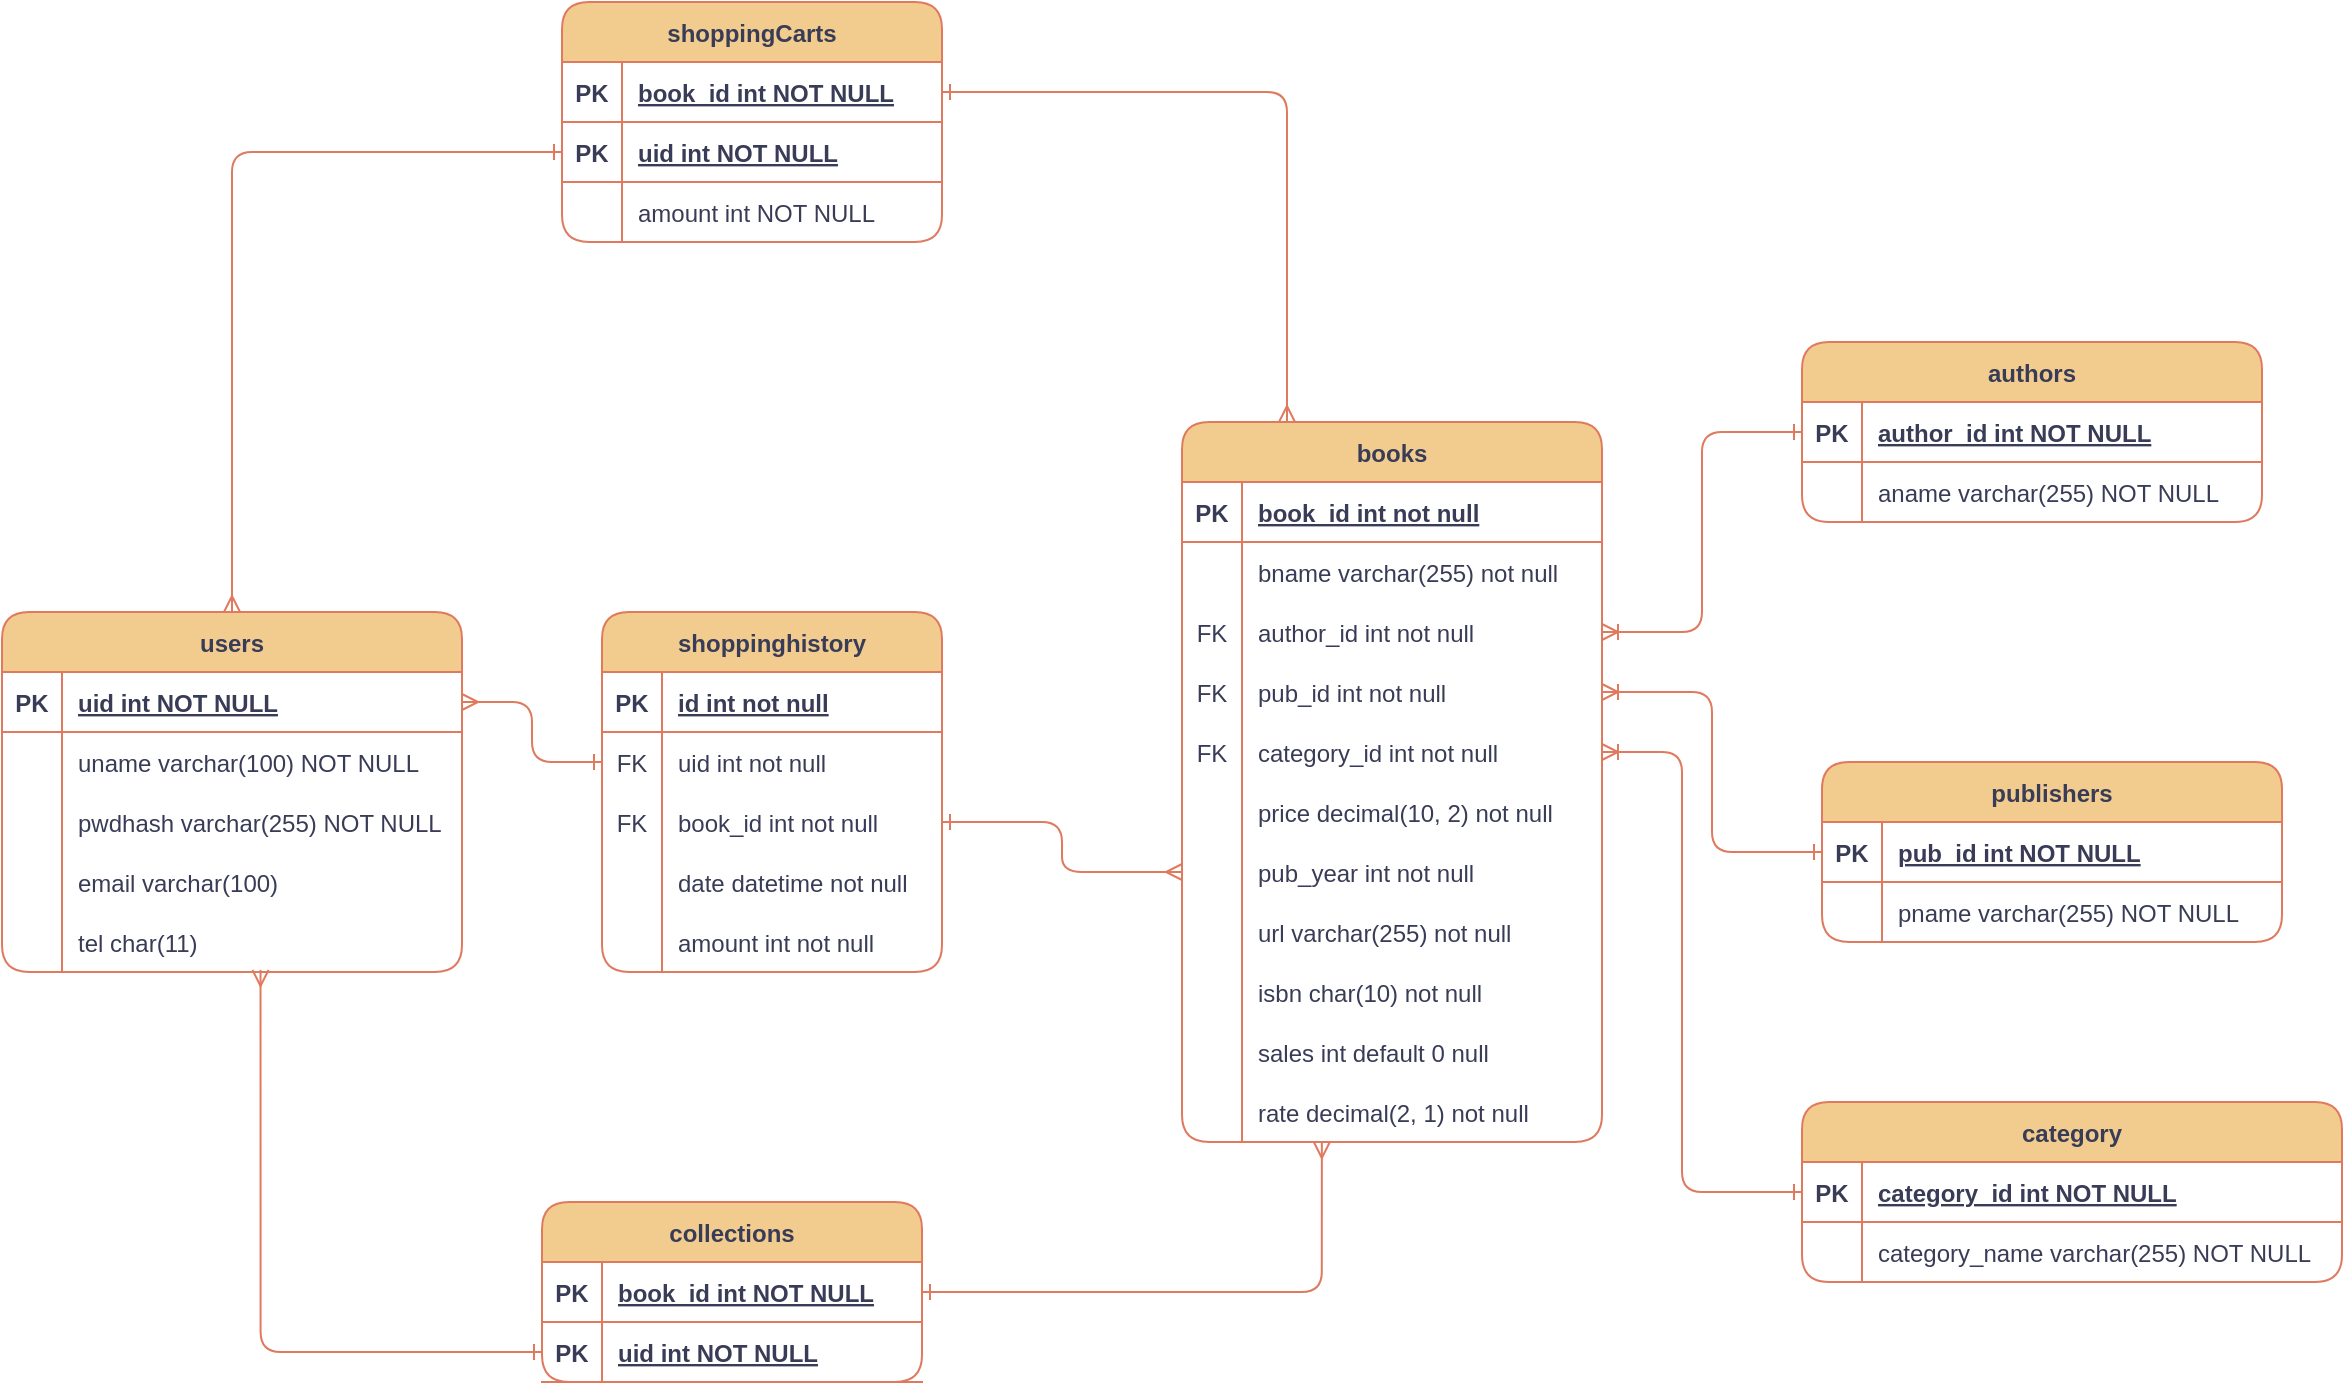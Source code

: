<mxfile version="22.1.2" type="device">
  <diagram id="R2lEEEUBdFMjLlhIrx00" name="Page-1">
    <mxGraphModel dx="2056" dy="809" grid="1" gridSize="10" guides="1" tooltips="1" connect="1" arrows="1" fold="1" page="1" pageScale="1" pageWidth="850" pageHeight="1100" math="0" shadow="0" extFonts="Permanent Marker^https://fonts.googleapis.com/css?family=Permanent+Marker">
      <root>
        <mxCell id="0" />
        <mxCell id="1" parent="0" />
        <mxCell id="GhEM9INlbGcR_kuWZl3L-23" value="users" style="shape=table;startSize=30;container=1;collapsible=1;childLayout=tableLayout;fixedRows=1;rowLines=0;fontStyle=1;align=center;resizeLast=1;labelBackgroundColor=none;fillColor=#F2CC8F;strokeColor=#E07A5F;fontColor=#393C56;rounded=1;" parent="1" vertex="1">
          <mxGeometry x="-840" y="335" width="230" height="180" as="geometry" />
        </mxCell>
        <mxCell id="GhEM9INlbGcR_kuWZl3L-24" value="" style="shape=tableRow;horizontal=0;startSize=0;swimlaneHead=0;swimlaneBody=0;fillColor=none;collapsible=0;dropTarget=0;points=[[0,0.5],[1,0.5]];portConstraint=eastwest;strokeColor=#E07A5F;top=0;left=0;right=0;bottom=1;labelBackgroundColor=none;fontColor=#393C56;rounded=1;" parent="GhEM9INlbGcR_kuWZl3L-23" vertex="1">
          <mxGeometry y="30" width="230" height="30" as="geometry" />
        </mxCell>
        <mxCell id="GhEM9INlbGcR_kuWZl3L-25" value="PK" style="shape=partialRectangle;overflow=hidden;connectable=0;fillColor=none;strokeColor=#E07A5F;top=0;left=0;bottom=0;right=0;fontStyle=1;labelBackgroundColor=none;fontColor=#393C56;rounded=1;" parent="GhEM9INlbGcR_kuWZl3L-24" vertex="1">
          <mxGeometry width="30" height="30" as="geometry">
            <mxRectangle width="30" height="30" as="alternateBounds" />
          </mxGeometry>
        </mxCell>
        <mxCell id="GhEM9INlbGcR_kuWZl3L-26" value="uid    int          NOT NULL " style="shape=partialRectangle;overflow=hidden;connectable=0;fillColor=none;align=left;strokeColor=#E07A5F;top=0;left=0;bottom=0;right=0;spacingLeft=6;fontStyle=5;labelBackgroundColor=none;fontColor=#393C56;rounded=1;" parent="GhEM9INlbGcR_kuWZl3L-24" vertex="1">
          <mxGeometry x="30" width="200" height="30" as="geometry">
            <mxRectangle width="200" height="30" as="alternateBounds" />
          </mxGeometry>
        </mxCell>
        <mxCell id="GhEM9INlbGcR_kuWZl3L-27" value="" style="shape=tableRow;horizontal=0;startSize=0;swimlaneHead=0;swimlaneBody=0;fillColor=none;collapsible=0;dropTarget=0;points=[[0,0.5],[1,0.5]];portConstraint=eastwest;strokeColor=#E07A5F;top=0;left=0;right=0;bottom=0;labelBackgroundColor=none;fontColor=#393C56;rounded=1;" parent="GhEM9INlbGcR_kuWZl3L-23" vertex="1">
          <mxGeometry y="60" width="230" height="30" as="geometry" />
        </mxCell>
        <mxCell id="GhEM9INlbGcR_kuWZl3L-28" value="" style="shape=partialRectangle;overflow=hidden;connectable=0;fillColor=none;strokeColor=#E07A5F;top=0;left=0;bottom=0;right=0;labelBackgroundColor=none;fontColor=#393C56;rounded=1;" parent="GhEM9INlbGcR_kuWZl3L-27" vertex="1">
          <mxGeometry width="30" height="30" as="geometry">
            <mxRectangle width="30" height="30" as="alternateBounds" />
          </mxGeometry>
        </mxCell>
        <mxCell id="GhEM9INlbGcR_kuWZl3L-29" value="uname  varchar(100) NOT NULL" style="shape=partialRectangle;overflow=hidden;connectable=0;fillColor=none;align=left;strokeColor=#E07A5F;top=0;left=0;bottom=0;right=0;spacingLeft=6;labelBackgroundColor=none;fontColor=#393C56;rounded=1;" parent="GhEM9INlbGcR_kuWZl3L-27" vertex="1">
          <mxGeometry x="30" width="200" height="30" as="geometry">
            <mxRectangle width="200" height="30" as="alternateBounds" />
          </mxGeometry>
        </mxCell>
        <mxCell id="GhEM9INlbGcR_kuWZl3L-30" value="" style="shape=tableRow;horizontal=0;startSize=0;swimlaneHead=0;swimlaneBody=0;fillColor=none;collapsible=0;dropTarget=0;points=[[0,0.5],[1,0.5]];portConstraint=eastwest;strokeColor=#E07A5F;top=0;left=0;right=0;bottom=0;labelBackgroundColor=none;fontColor=#393C56;rounded=1;" parent="GhEM9INlbGcR_kuWZl3L-23" vertex="1">
          <mxGeometry y="90" width="230" height="30" as="geometry" />
        </mxCell>
        <mxCell id="GhEM9INlbGcR_kuWZl3L-31" value="" style="shape=partialRectangle;overflow=hidden;connectable=0;fillColor=none;strokeColor=#E07A5F;top=0;left=0;bottom=0;right=0;labelBackgroundColor=none;fontColor=#393C56;rounded=1;" parent="GhEM9INlbGcR_kuWZl3L-30" vertex="1">
          <mxGeometry width="30" height="30" as="geometry">
            <mxRectangle width="30" height="30" as="alternateBounds" />
          </mxGeometry>
        </mxCell>
        <mxCell id="GhEM9INlbGcR_kuWZl3L-32" value="pwdhash varchar(255) NOT NULL" style="shape=partialRectangle;overflow=hidden;connectable=0;fillColor=none;align=left;strokeColor=#E07A5F;top=0;left=0;bottom=0;right=0;spacingLeft=6;labelBackgroundColor=none;fontColor=#393C56;rounded=1;" parent="GhEM9INlbGcR_kuWZl3L-30" vertex="1">
          <mxGeometry x="30" width="200" height="30" as="geometry">
            <mxRectangle width="200" height="30" as="alternateBounds" />
          </mxGeometry>
        </mxCell>
        <mxCell id="GhEM9INlbGcR_kuWZl3L-33" value="" style="shape=tableRow;horizontal=0;startSize=0;swimlaneHead=0;swimlaneBody=0;fillColor=none;collapsible=0;dropTarget=0;points=[[0,0.5],[1,0.5]];portConstraint=eastwest;strokeColor=#E07A5F;top=0;left=0;right=0;bottom=0;labelBackgroundColor=none;fontColor=#393C56;rounded=1;" parent="GhEM9INlbGcR_kuWZl3L-23" vertex="1">
          <mxGeometry y="120" width="230" height="30" as="geometry" />
        </mxCell>
        <mxCell id="GhEM9INlbGcR_kuWZl3L-34" value="" style="shape=partialRectangle;overflow=hidden;connectable=0;fillColor=none;strokeColor=#E07A5F;top=0;left=0;bottom=0;right=0;labelBackgroundColor=none;fontColor=#393C56;rounded=1;" parent="GhEM9INlbGcR_kuWZl3L-33" vertex="1">
          <mxGeometry width="30" height="30" as="geometry">
            <mxRectangle width="30" height="30" as="alternateBounds" />
          </mxGeometry>
        </mxCell>
        <mxCell id="GhEM9INlbGcR_kuWZl3L-35" value="email  varchar(100)" style="shape=partialRectangle;overflow=hidden;connectable=0;fillColor=none;align=left;strokeColor=#E07A5F;top=0;left=0;bottom=0;right=0;spacingLeft=6;labelBackgroundColor=none;fontColor=#393C56;rounded=1;" parent="GhEM9INlbGcR_kuWZl3L-33" vertex="1">
          <mxGeometry x="30" width="200" height="30" as="geometry">
            <mxRectangle width="200" height="30" as="alternateBounds" />
          </mxGeometry>
        </mxCell>
        <mxCell id="GhEM9INlbGcR_kuWZl3L-36" value="" style="shape=tableRow;horizontal=0;startSize=0;swimlaneHead=0;swimlaneBody=0;fillColor=none;collapsible=0;dropTarget=0;points=[[0,0.5],[1,0.5]];portConstraint=eastwest;strokeColor=#E07A5F;top=0;left=0;right=0;bottom=0;labelBackgroundColor=none;fontColor=#393C56;rounded=1;" parent="GhEM9INlbGcR_kuWZl3L-23" vertex="1">
          <mxGeometry y="150" width="230" height="30" as="geometry" />
        </mxCell>
        <mxCell id="GhEM9INlbGcR_kuWZl3L-37" value="" style="shape=partialRectangle;overflow=hidden;connectable=0;fillColor=none;strokeColor=#E07A5F;top=0;left=0;bottom=0;right=0;labelBackgroundColor=none;fontColor=#393C56;rounded=1;" parent="GhEM9INlbGcR_kuWZl3L-36" vertex="1">
          <mxGeometry width="30" height="30" as="geometry">
            <mxRectangle width="30" height="30" as="alternateBounds" />
          </mxGeometry>
        </mxCell>
        <mxCell id="GhEM9INlbGcR_kuWZl3L-38" value="tel    char(11)" style="shape=partialRectangle;overflow=hidden;connectable=0;fillColor=none;align=left;strokeColor=#E07A5F;top=0;left=0;bottom=0;right=0;spacingLeft=6;labelBackgroundColor=none;fontColor=#393C56;rounded=1;" parent="GhEM9INlbGcR_kuWZl3L-36" vertex="1">
          <mxGeometry x="30" width="200" height="30" as="geometry">
            <mxRectangle width="200" height="30" as="alternateBounds" />
          </mxGeometry>
        </mxCell>
        <mxCell id="GhEM9INlbGcR_kuWZl3L-39" value="authors" style="shape=table;startSize=30;container=1;collapsible=1;childLayout=tableLayout;fixedRows=1;rowLines=0;fontStyle=1;align=center;resizeLast=1;labelBackgroundColor=none;fillColor=#F2CC8F;strokeColor=#E07A5F;fontColor=#393C56;rounded=1;" parent="1" vertex="1">
          <mxGeometry x="60" y="200" width="230" height="90" as="geometry" />
        </mxCell>
        <mxCell id="GhEM9INlbGcR_kuWZl3L-40" value="" style="shape=tableRow;horizontal=0;startSize=0;swimlaneHead=0;swimlaneBody=0;fillColor=none;collapsible=0;dropTarget=0;points=[[0,0.5],[1,0.5]];portConstraint=eastwest;strokeColor=#E07A5F;top=0;left=0;right=0;bottom=1;labelBackgroundColor=none;fontColor=#393C56;rounded=1;" parent="GhEM9INlbGcR_kuWZl3L-39" vertex="1">
          <mxGeometry y="30" width="230" height="30" as="geometry" />
        </mxCell>
        <mxCell id="GhEM9INlbGcR_kuWZl3L-41" value="PK" style="shape=partialRectangle;overflow=hidden;connectable=0;fillColor=none;strokeColor=#E07A5F;top=0;left=0;bottom=0;right=0;fontStyle=1;labelBackgroundColor=none;fontColor=#393C56;rounded=1;" parent="GhEM9INlbGcR_kuWZl3L-40" vertex="1">
          <mxGeometry width="30" height="30" as="geometry">
            <mxRectangle width="30" height="30" as="alternateBounds" />
          </mxGeometry>
        </mxCell>
        <mxCell id="GhEM9INlbGcR_kuWZl3L-42" value="author_id int          NOT NULL " style="shape=partialRectangle;overflow=hidden;connectable=0;fillColor=none;align=left;strokeColor=#E07A5F;top=0;left=0;bottom=0;right=0;spacingLeft=6;fontStyle=5;labelBackgroundColor=none;fontColor=#393C56;rounded=1;" parent="GhEM9INlbGcR_kuWZl3L-40" vertex="1">
          <mxGeometry x="30" width="200" height="30" as="geometry">
            <mxRectangle width="200" height="30" as="alternateBounds" />
          </mxGeometry>
        </mxCell>
        <mxCell id="GhEM9INlbGcR_kuWZl3L-43" value="" style="shape=tableRow;horizontal=0;startSize=0;swimlaneHead=0;swimlaneBody=0;fillColor=none;collapsible=0;dropTarget=0;points=[[0,0.5],[1,0.5]];portConstraint=eastwest;strokeColor=#E07A5F;top=0;left=0;right=0;bottom=0;labelBackgroundColor=none;fontColor=#393C56;rounded=1;" parent="GhEM9INlbGcR_kuWZl3L-39" vertex="1">
          <mxGeometry y="60" width="230" height="30" as="geometry" />
        </mxCell>
        <mxCell id="GhEM9INlbGcR_kuWZl3L-44" value="" style="shape=partialRectangle;overflow=hidden;connectable=0;fillColor=none;strokeColor=#E07A5F;top=0;left=0;bottom=0;right=0;labelBackgroundColor=none;fontColor=#393C56;rounded=1;" parent="GhEM9INlbGcR_kuWZl3L-43" vertex="1">
          <mxGeometry width="30" height="30" as="geometry">
            <mxRectangle width="30" height="30" as="alternateBounds" />
          </mxGeometry>
        </mxCell>
        <mxCell id="GhEM9INlbGcR_kuWZl3L-45" value="aname     varchar(255) NOT NULL" style="shape=partialRectangle;overflow=hidden;connectable=0;fillColor=none;align=left;strokeColor=#E07A5F;top=0;left=0;bottom=0;right=0;spacingLeft=6;labelBackgroundColor=none;fontColor=#393C56;rounded=1;" parent="GhEM9INlbGcR_kuWZl3L-43" vertex="1">
          <mxGeometry x="30" width="200" height="30" as="geometry">
            <mxRectangle width="200" height="30" as="alternateBounds" />
          </mxGeometry>
        </mxCell>
        <mxCell id="GhEM9INlbGcR_kuWZl3L-46" value="publishers" style="shape=table;startSize=30;container=1;collapsible=1;childLayout=tableLayout;fixedRows=1;rowLines=0;fontStyle=1;align=center;resizeLast=1;labelBackgroundColor=none;fillColor=#F2CC8F;strokeColor=#E07A5F;fontColor=#393C56;rounded=1;" parent="1" vertex="1">
          <mxGeometry x="70" y="410" width="230" height="90" as="geometry" />
        </mxCell>
        <mxCell id="GhEM9INlbGcR_kuWZl3L-47" value="" style="shape=tableRow;horizontal=0;startSize=0;swimlaneHead=0;swimlaneBody=0;fillColor=none;collapsible=0;dropTarget=0;points=[[0,0.5],[1,0.5]];portConstraint=eastwest;strokeColor=#E07A5F;top=0;left=0;right=0;bottom=1;labelBackgroundColor=none;fontColor=#393C56;rounded=1;" parent="GhEM9INlbGcR_kuWZl3L-46" vertex="1">
          <mxGeometry y="30" width="230" height="30" as="geometry" />
        </mxCell>
        <mxCell id="GhEM9INlbGcR_kuWZl3L-48" value="PK" style="shape=partialRectangle;overflow=hidden;connectable=0;fillColor=none;strokeColor=#E07A5F;top=0;left=0;bottom=0;right=0;fontStyle=1;labelBackgroundColor=none;fontColor=#393C56;rounded=1;" parent="GhEM9INlbGcR_kuWZl3L-47" vertex="1">
          <mxGeometry width="30" height="30" as="geometry">
            <mxRectangle width="30" height="30" as="alternateBounds" />
          </mxGeometry>
        </mxCell>
        <mxCell id="GhEM9INlbGcR_kuWZl3L-49" value="pub_id int          NOT NULL " style="shape=partialRectangle;overflow=hidden;connectable=0;fillColor=none;align=left;strokeColor=#E07A5F;top=0;left=0;bottom=0;right=0;spacingLeft=6;fontStyle=5;labelBackgroundColor=none;fontColor=#393C56;rounded=1;" parent="GhEM9INlbGcR_kuWZl3L-47" vertex="1">
          <mxGeometry x="30" width="200" height="30" as="geometry">
            <mxRectangle width="200" height="30" as="alternateBounds" />
          </mxGeometry>
        </mxCell>
        <mxCell id="GhEM9INlbGcR_kuWZl3L-50" value="" style="shape=tableRow;horizontal=0;startSize=0;swimlaneHead=0;swimlaneBody=0;fillColor=none;collapsible=0;dropTarget=0;points=[[0,0.5],[1,0.5]];portConstraint=eastwest;strokeColor=#E07A5F;top=0;left=0;right=0;bottom=0;labelBackgroundColor=none;fontColor=#393C56;rounded=1;" parent="GhEM9INlbGcR_kuWZl3L-46" vertex="1">
          <mxGeometry y="60" width="230" height="30" as="geometry" />
        </mxCell>
        <mxCell id="GhEM9INlbGcR_kuWZl3L-51" value="" style="shape=partialRectangle;overflow=hidden;connectable=0;fillColor=none;strokeColor=#E07A5F;top=0;left=0;bottom=0;right=0;labelBackgroundColor=none;fontColor=#393C56;rounded=1;" parent="GhEM9INlbGcR_kuWZl3L-50" vertex="1">
          <mxGeometry width="30" height="30" as="geometry">
            <mxRectangle width="30" height="30" as="alternateBounds" />
          </mxGeometry>
        </mxCell>
        <mxCell id="GhEM9INlbGcR_kuWZl3L-52" value="pname  varchar(255) NOT NULL" style="shape=partialRectangle;overflow=hidden;connectable=0;fillColor=none;align=left;strokeColor=#E07A5F;top=0;left=0;bottom=0;right=0;spacingLeft=6;labelBackgroundColor=none;fontColor=#393C56;rounded=1;" parent="GhEM9INlbGcR_kuWZl3L-50" vertex="1">
          <mxGeometry x="30" width="200" height="30" as="geometry">
            <mxRectangle width="200" height="30" as="alternateBounds" />
          </mxGeometry>
        </mxCell>
        <mxCell id="GhEM9INlbGcR_kuWZl3L-53" value="category" style="shape=table;startSize=30;container=1;collapsible=1;childLayout=tableLayout;fixedRows=1;rowLines=0;fontStyle=1;align=center;resizeLast=1;labelBackgroundColor=none;fillColor=#F2CC8F;strokeColor=#E07A5F;fontColor=#393C56;rounded=1;" parent="1" vertex="1">
          <mxGeometry x="60" y="580" width="270" height="90" as="geometry" />
        </mxCell>
        <mxCell id="GhEM9INlbGcR_kuWZl3L-54" value="" style="shape=tableRow;horizontal=0;startSize=0;swimlaneHead=0;swimlaneBody=0;fillColor=none;collapsible=0;dropTarget=0;points=[[0,0.5],[1,0.5]];portConstraint=eastwest;strokeColor=#E07A5F;top=0;left=0;right=0;bottom=1;labelBackgroundColor=none;fontColor=#393C56;rounded=1;" parent="GhEM9INlbGcR_kuWZl3L-53" vertex="1">
          <mxGeometry y="30" width="270" height="30" as="geometry" />
        </mxCell>
        <mxCell id="GhEM9INlbGcR_kuWZl3L-55" value="PK" style="shape=partialRectangle;overflow=hidden;connectable=0;fillColor=none;strokeColor=#E07A5F;top=0;left=0;bottom=0;right=0;fontStyle=1;labelBackgroundColor=none;fontColor=#393C56;rounded=1;" parent="GhEM9INlbGcR_kuWZl3L-54" vertex="1">
          <mxGeometry width="30" height="30" as="geometry">
            <mxRectangle width="30" height="30" as="alternateBounds" />
          </mxGeometry>
        </mxCell>
        <mxCell id="GhEM9INlbGcR_kuWZl3L-56" value="category_id   int          NOT NULL " style="shape=partialRectangle;overflow=hidden;connectable=0;fillColor=none;align=left;strokeColor=#E07A5F;top=0;left=0;bottom=0;right=0;spacingLeft=6;fontStyle=5;labelBackgroundColor=none;fontColor=#393C56;rounded=1;" parent="GhEM9INlbGcR_kuWZl3L-54" vertex="1">
          <mxGeometry x="30" width="240" height="30" as="geometry">
            <mxRectangle width="240" height="30" as="alternateBounds" />
          </mxGeometry>
        </mxCell>
        <mxCell id="GhEM9INlbGcR_kuWZl3L-57" value="" style="shape=tableRow;horizontal=0;startSize=0;swimlaneHead=0;swimlaneBody=0;fillColor=none;collapsible=0;dropTarget=0;points=[[0,0.5],[1,0.5]];portConstraint=eastwest;strokeColor=#E07A5F;top=0;left=0;right=0;bottom=0;labelBackgroundColor=none;fontColor=#393C56;rounded=1;" parent="GhEM9INlbGcR_kuWZl3L-53" vertex="1">
          <mxGeometry y="60" width="270" height="30" as="geometry" />
        </mxCell>
        <mxCell id="GhEM9INlbGcR_kuWZl3L-58" value="" style="shape=partialRectangle;overflow=hidden;connectable=0;fillColor=none;strokeColor=#E07A5F;top=0;left=0;bottom=0;right=0;labelBackgroundColor=none;fontColor=#393C56;rounded=1;" parent="GhEM9INlbGcR_kuWZl3L-57" vertex="1">
          <mxGeometry width="30" height="30" as="geometry">
            <mxRectangle width="30" height="30" as="alternateBounds" />
          </mxGeometry>
        </mxCell>
        <mxCell id="GhEM9INlbGcR_kuWZl3L-59" value="category_name varchar(255) NOT NULL" style="shape=partialRectangle;overflow=hidden;connectable=0;fillColor=none;align=left;strokeColor=#E07A5F;top=0;left=0;bottom=0;right=0;spacingLeft=6;labelBackgroundColor=none;fontColor=#393C56;rounded=1;" parent="GhEM9INlbGcR_kuWZl3L-57" vertex="1">
          <mxGeometry x="30" width="240" height="30" as="geometry">
            <mxRectangle width="240" height="30" as="alternateBounds" />
          </mxGeometry>
        </mxCell>
        <mxCell id="GhEM9INlbGcR_kuWZl3L-114" value="shoppingCarts" style="shape=table;startSize=30;container=1;collapsible=1;childLayout=tableLayout;fixedRows=1;rowLines=0;fontStyle=1;align=center;resizeLast=1;labelBackgroundColor=none;fillColor=#F2CC8F;strokeColor=#E07A5F;fontColor=#393C56;rounded=1;" parent="1" vertex="1">
          <mxGeometry x="-560" y="30" width="190" height="120" as="geometry" />
        </mxCell>
        <mxCell id="GhEM9INlbGcR_kuWZl3L-115" value="" style="shape=tableRow;horizontal=0;startSize=0;swimlaneHead=0;swimlaneBody=0;fillColor=none;collapsible=0;dropTarget=0;points=[[0,0.5],[1,0.5]];portConstraint=eastwest;strokeColor=#E07A5F;top=0;left=0;right=0;bottom=1;labelBackgroundColor=none;fontColor=#393C56;rounded=1;" parent="GhEM9INlbGcR_kuWZl3L-114" vertex="1">
          <mxGeometry y="30" width="190" height="30" as="geometry" />
        </mxCell>
        <mxCell id="GhEM9INlbGcR_kuWZl3L-116" value="PK" style="shape=partialRectangle;overflow=hidden;connectable=0;fillColor=none;strokeColor=#E07A5F;top=0;left=0;bottom=0;right=0;fontStyle=1;labelBackgroundColor=none;fontColor=#393C56;rounded=1;" parent="GhEM9INlbGcR_kuWZl3L-115" vertex="1">
          <mxGeometry width="30" height="30" as="geometry">
            <mxRectangle width="30" height="30" as="alternateBounds" />
          </mxGeometry>
        </mxCell>
        <mxCell id="GhEM9INlbGcR_kuWZl3L-117" value="book_id int NOT NULL " style="shape=partialRectangle;overflow=hidden;connectable=0;fillColor=none;align=left;strokeColor=#E07A5F;top=0;left=0;bottom=0;right=0;spacingLeft=6;fontStyle=5;labelBackgroundColor=none;fontColor=#393C56;rounded=1;" parent="GhEM9INlbGcR_kuWZl3L-115" vertex="1">
          <mxGeometry x="30" width="160" height="30" as="geometry">
            <mxRectangle width="160" height="30" as="alternateBounds" />
          </mxGeometry>
        </mxCell>
        <mxCell id="GhEM9INlbGcR_kuWZl3L-118" value="" style="shape=tableRow;horizontal=0;startSize=0;swimlaneHead=0;swimlaneBody=0;fillColor=none;collapsible=0;dropTarget=0;points=[[0,0.5],[1,0.5]];portConstraint=eastwest;strokeColor=#E07A5F;top=0;left=0;right=0;bottom=1;labelBackgroundColor=none;fontColor=#393C56;rounded=1;" parent="GhEM9INlbGcR_kuWZl3L-114" vertex="1">
          <mxGeometry y="60" width="190" height="30" as="geometry" />
        </mxCell>
        <mxCell id="GhEM9INlbGcR_kuWZl3L-119" value="PK" style="shape=partialRectangle;overflow=hidden;connectable=0;fillColor=none;strokeColor=#E07A5F;top=0;left=0;bottom=0;right=0;fontStyle=1;labelBackgroundColor=none;fontColor=#393C56;rounded=1;" parent="GhEM9INlbGcR_kuWZl3L-118" vertex="1">
          <mxGeometry width="30" height="30" as="geometry">
            <mxRectangle width="30" height="30" as="alternateBounds" />
          </mxGeometry>
        </mxCell>
        <mxCell id="GhEM9INlbGcR_kuWZl3L-120" value="uid     int NOT NULL " style="shape=partialRectangle;overflow=hidden;connectable=0;fillColor=none;align=left;strokeColor=#E07A5F;top=0;left=0;bottom=0;right=0;spacingLeft=6;fontStyle=5;labelBackgroundColor=none;fontColor=#393C56;rounded=1;" parent="GhEM9INlbGcR_kuWZl3L-118" vertex="1">
          <mxGeometry x="30" width="160" height="30" as="geometry">
            <mxRectangle width="160" height="30" as="alternateBounds" />
          </mxGeometry>
        </mxCell>
        <mxCell id="GhEM9INlbGcR_kuWZl3L-121" value="" style="shape=tableRow;horizontal=0;startSize=0;swimlaneHead=0;swimlaneBody=0;fillColor=none;collapsible=0;dropTarget=0;points=[[0,0.5],[1,0.5]];portConstraint=eastwest;strokeColor=#E07A5F;top=0;left=0;right=0;bottom=0;labelBackgroundColor=none;fontColor=#393C56;rounded=1;" parent="GhEM9INlbGcR_kuWZl3L-114" vertex="1">
          <mxGeometry y="90" width="190" height="30" as="geometry" />
        </mxCell>
        <mxCell id="GhEM9INlbGcR_kuWZl3L-122" value="" style="shape=partialRectangle;overflow=hidden;connectable=0;fillColor=none;strokeColor=#E07A5F;top=0;left=0;bottom=0;right=0;labelBackgroundColor=none;fontColor=#393C56;rounded=1;" parent="GhEM9INlbGcR_kuWZl3L-121" vertex="1">
          <mxGeometry width="30" height="30" as="geometry">
            <mxRectangle width="30" height="30" as="alternateBounds" />
          </mxGeometry>
        </mxCell>
        <mxCell id="GhEM9INlbGcR_kuWZl3L-123" value="amount  int NOT NULL" style="shape=partialRectangle;overflow=hidden;connectable=0;fillColor=none;align=left;strokeColor=#E07A5F;top=0;left=0;bottom=0;right=0;spacingLeft=6;labelBackgroundColor=none;fontColor=#393C56;rounded=1;" parent="GhEM9INlbGcR_kuWZl3L-121" vertex="1">
          <mxGeometry x="30" width="160" height="30" as="geometry">
            <mxRectangle width="160" height="30" as="alternateBounds" />
          </mxGeometry>
        </mxCell>
        <mxCell id="GhEM9INlbGcR_kuWZl3L-134" value="collections" style="shape=table;startSize=30;container=1;collapsible=1;childLayout=tableLayout;fixedRows=1;rowLines=0;fontStyle=1;align=center;resizeLast=1;labelBackgroundColor=none;fillColor=#F2CC8F;strokeColor=#E07A5F;fontColor=#393C56;rounded=1;" parent="1" vertex="1">
          <mxGeometry x="-570" y="630" width="190" height="90" as="geometry" />
        </mxCell>
        <mxCell id="GhEM9INlbGcR_kuWZl3L-135" value="" style="shape=tableRow;horizontal=0;startSize=0;swimlaneHead=0;swimlaneBody=0;fillColor=none;collapsible=0;dropTarget=0;points=[[0,0.5],[1,0.5]];portConstraint=eastwest;strokeColor=#E07A5F;top=0;left=0;right=0;bottom=1;labelBackgroundColor=none;fontColor=#393C56;rounded=1;" parent="GhEM9INlbGcR_kuWZl3L-134" vertex="1">
          <mxGeometry y="30" width="190" height="30" as="geometry" />
        </mxCell>
        <mxCell id="GhEM9INlbGcR_kuWZl3L-136" value="PK" style="shape=partialRectangle;overflow=hidden;connectable=0;fillColor=none;strokeColor=#E07A5F;top=0;left=0;bottom=0;right=0;fontStyle=1;labelBackgroundColor=none;fontColor=#393C56;rounded=1;" parent="GhEM9INlbGcR_kuWZl3L-135" vertex="1">
          <mxGeometry width="30" height="30" as="geometry">
            <mxRectangle width="30" height="30" as="alternateBounds" />
          </mxGeometry>
        </mxCell>
        <mxCell id="GhEM9INlbGcR_kuWZl3L-137" value="book_id int NOT NULL" style="shape=partialRectangle;overflow=hidden;connectable=0;fillColor=none;align=left;strokeColor=#E07A5F;top=0;left=0;bottom=0;right=0;spacingLeft=6;fontStyle=5;labelBackgroundColor=none;fontColor=#393C56;rounded=1;" parent="GhEM9INlbGcR_kuWZl3L-135" vertex="1">
          <mxGeometry x="30" width="160" height="30" as="geometry">
            <mxRectangle width="160" height="30" as="alternateBounds" />
          </mxGeometry>
        </mxCell>
        <mxCell id="GhEM9INlbGcR_kuWZl3L-138" value="" style="shape=tableRow;horizontal=0;startSize=0;swimlaneHead=0;swimlaneBody=0;fillColor=none;collapsible=0;dropTarget=0;points=[[0,0.5],[1,0.5]];portConstraint=eastwest;strokeColor=#E07A5F;top=0;left=0;right=0;bottom=1;labelBackgroundColor=none;fontColor=#393C56;rounded=1;" parent="GhEM9INlbGcR_kuWZl3L-134" vertex="1">
          <mxGeometry y="60" width="190" height="30" as="geometry" />
        </mxCell>
        <mxCell id="GhEM9INlbGcR_kuWZl3L-139" value="PK" style="shape=partialRectangle;overflow=hidden;connectable=0;fillColor=none;strokeColor=#E07A5F;top=0;left=0;bottom=0;right=0;fontStyle=1;labelBackgroundColor=none;fontColor=#393C56;rounded=1;" parent="GhEM9INlbGcR_kuWZl3L-138" vertex="1">
          <mxGeometry width="30" height="30" as="geometry">
            <mxRectangle width="30" height="30" as="alternateBounds" />
          </mxGeometry>
        </mxCell>
        <mxCell id="GhEM9INlbGcR_kuWZl3L-140" value="uid     int NOT NULL " style="shape=partialRectangle;overflow=hidden;connectable=0;fillColor=none;align=left;strokeColor=#E07A5F;top=0;left=0;bottom=0;right=0;spacingLeft=6;fontStyle=5;labelBackgroundColor=none;fontColor=#393C56;rounded=1;" parent="GhEM9INlbGcR_kuWZl3L-138" vertex="1">
          <mxGeometry x="30" width="160" height="30" as="geometry">
            <mxRectangle width="160" height="30" as="alternateBounds" />
          </mxGeometry>
        </mxCell>
        <mxCell id="GhEM9INlbGcR_kuWZl3L-141" style="edgeStyle=orthogonalEdgeStyle;rounded=1;orthogonalLoop=1;jettySize=auto;html=1;exitX=1;exitY=0.5;exitDx=0;exitDy=0;entryX=0;entryY=0.5;entryDx=0;entryDy=0;strokeColor=#E07A5F;fontColor=default;fillColor=#F2CC8F;startArrow=ERoneToMany;startFill=0;endArrow=ERone;endFill=0;labelBackgroundColor=none;" parent="1" source="JGVnwuOozJKgFwAxAluH-42" target="GhEM9INlbGcR_kuWZl3L-40" edge="1">
          <mxGeometry relative="1" as="geometry">
            <mxPoint x="-60" y="425" as="sourcePoint" />
          </mxGeometry>
        </mxCell>
        <mxCell id="GhEM9INlbGcR_kuWZl3L-142" style="edgeStyle=orthogonalEdgeStyle;rounded=1;orthogonalLoop=1;jettySize=auto;html=1;exitX=1;exitY=0.5;exitDx=0;exitDy=0;entryX=0;entryY=0.5;entryDx=0;entryDy=0;strokeColor=#E07A5F;fontColor=default;fillColor=#F2CC8F;startArrow=ERoneToMany;startFill=0;endArrow=ERone;endFill=0;labelBackgroundColor=none;" parent="1" source="JGVnwuOozJKgFwAxAluH-45" target="GhEM9INlbGcR_kuWZl3L-47" edge="1">
          <mxGeometry relative="1" as="geometry">
            <mxPoint x="-60" y="455" as="sourcePoint" />
          </mxGeometry>
        </mxCell>
        <mxCell id="GhEM9INlbGcR_kuWZl3L-143" style="edgeStyle=orthogonalEdgeStyle;rounded=1;orthogonalLoop=1;jettySize=auto;html=1;entryX=0;entryY=0.5;entryDx=0;entryDy=0;strokeColor=#E07A5F;fontColor=default;fillColor=#F2CC8F;startArrow=ERoneToMany;startFill=0;endArrow=ERone;endFill=0;labelBackgroundColor=none;exitX=1;exitY=0.5;exitDx=0;exitDy=0;" parent="1" source="JGVnwuOozJKgFwAxAluH-48" target="GhEM9INlbGcR_kuWZl3L-54" edge="1">
          <mxGeometry relative="1" as="geometry">
            <mxPoint x="-70" y="690" as="sourcePoint" />
            <Array as="points">
              <mxPoint y="405" />
              <mxPoint y="625" />
            </Array>
          </mxGeometry>
        </mxCell>
        <mxCell id="GhEM9INlbGcR_kuWZl3L-145" style="edgeStyle=orthogonalEdgeStyle;rounded=1;orthogonalLoop=1;jettySize=auto;html=1;exitX=1;exitY=0.5;exitDx=0;exitDy=0;entryX=0;entryY=0.5;entryDx=0;entryDy=0;strokeColor=#E07A5F;fontColor=default;fillColor=#F2CC8F;startArrow=ERone;startFill=0;endArrow=ERmany;endFill=0;labelBackgroundColor=none;" parent="1" source="X7gor57huyREpQHiH5cd-8" target="JGVnwuOozJKgFwAxAluH-54" edge="1">
          <mxGeometry relative="1" as="geometry">
            <mxPoint x="-290" y="365" as="targetPoint" />
            <mxPoint x="-340" y="395" as="sourcePoint" />
          </mxGeometry>
        </mxCell>
        <mxCell id="GhEM9INlbGcR_kuWZl3L-147" style="edgeStyle=orthogonalEdgeStyle;rounded=1;orthogonalLoop=1;jettySize=auto;html=1;exitX=0;exitY=0.5;exitDx=0;exitDy=0;entryX=0.5;entryY=0;entryDx=0;entryDy=0;strokeColor=#E07A5F;fontColor=default;fillColor=#F2CC8F;endArrow=ERmany;endFill=0;startArrow=ERone;startFill=0;labelBackgroundColor=none;" parent="1" source="GhEM9INlbGcR_kuWZl3L-118" target="GhEM9INlbGcR_kuWZl3L-23" edge="1">
          <mxGeometry relative="1" as="geometry" />
        </mxCell>
        <mxCell id="GhEM9INlbGcR_kuWZl3L-148" style="edgeStyle=orthogonalEdgeStyle;rounded=1;orthogonalLoop=1;jettySize=auto;html=1;exitX=0;exitY=0.5;exitDx=0;exitDy=0;entryX=1;entryY=0.5;entryDx=0;entryDy=0;strokeColor=#E07A5F;fontColor=default;fillColor=#F2CC8F;endArrow=ERmany;endFill=0;startArrow=ERone;startFill=0;labelBackgroundColor=none;" parent="1" source="X7gor57huyREpQHiH5cd-5" target="GhEM9INlbGcR_kuWZl3L-24" edge="1">
          <mxGeometry relative="1" as="geometry">
            <mxPoint x="-550" y="425" as="sourcePoint" />
          </mxGeometry>
        </mxCell>
        <mxCell id="GhEM9INlbGcR_kuWZl3L-149" style="edgeStyle=orthogonalEdgeStyle;rounded=1;orthogonalLoop=1;jettySize=auto;html=1;exitX=0;exitY=0.5;exitDx=0;exitDy=0;entryX=0.562;entryY=0.967;entryDx=0;entryDy=0;entryPerimeter=0;strokeColor=#E07A5F;fontColor=default;fillColor=#F2CC8F;endArrow=ERmany;endFill=0;startArrow=ERone;startFill=0;labelBackgroundColor=none;" parent="1" source="GhEM9INlbGcR_kuWZl3L-138" target="GhEM9INlbGcR_kuWZl3L-36" edge="1">
          <mxGeometry relative="1" as="geometry" />
        </mxCell>
        <mxCell id="JGVnwuOozJKgFwAxAluH-35" value="books" style="shape=table;startSize=30;container=1;collapsible=1;childLayout=tableLayout;fixedRows=1;rowLines=0;fontStyle=1;align=center;resizeLast=1;labelBackgroundColor=none;fillColor=#F2CC8F;strokeColor=#E07A5F;fontColor=#393C56;rounded=1;" parent="1" vertex="1">
          <mxGeometry x="-250" y="240" width="210" height="360" as="geometry" />
        </mxCell>
        <mxCell id="JGVnwuOozJKgFwAxAluH-36" value="" style="shape=tableRow;horizontal=0;startSize=0;swimlaneHead=0;swimlaneBody=0;fillColor=none;collapsible=0;dropTarget=0;points=[[0,0.5],[1,0.5]];portConstraint=eastwest;strokeColor=#E07A5F;top=0;left=0;right=0;bottom=1;labelBackgroundColor=none;fontColor=#393C56;rounded=1;" parent="JGVnwuOozJKgFwAxAluH-35" vertex="1">
          <mxGeometry y="30" width="210" height="30" as="geometry" />
        </mxCell>
        <mxCell id="JGVnwuOozJKgFwAxAluH-37" value="PK" style="shape=partialRectangle;overflow=hidden;connectable=0;fillColor=none;strokeColor=#E07A5F;top=0;left=0;bottom=0;right=0;fontStyle=1;labelBackgroundColor=none;fontColor=#393C56;rounded=1;" parent="JGVnwuOozJKgFwAxAluH-36" vertex="1">
          <mxGeometry width="30" height="30" as="geometry">
            <mxRectangle width="30" height="30" as="alternateBounds" />
          </mxGeometry>
        </mxCell>
        <mxCell id="JGVnwuOozJKgFwAxAluH-38" value="book_id     int            not null " style="shape=partialRectangle;overflow=hidden;connectable=0;fillColor=none;align=left;strokeColor=#E07A5F;top=0;left=0;bottom=0;right=0;spacingLeft=6;fontStyle=5;labelBackgroundColor=none;fontColor=#393C56;rounded=1;" parent="JGVnwuOozJKgFwAxAluH-36" vertex="1">
          <mxGeometry x="30" width="180" height="30" as="geometry">
            <mxRectangle width="180" height="30" as="alternateBounds" />
          </mxGeometry>
        </mxCell>
        <mxCell id="JGVnwuOozJKgFwAxAluH-39" value="" style="shape=tableRow;horizontal=0;startSize=0;swimlaneHead=0;swimlaneBody=0;fillColor=none;collapsible=0;dropTarget=0;points=[[0,0.5],[1,0.5]];portConstraint=eastwest;strokeColor=#E07A5F;top=0;left=0;right=0;bottom=0;labelBackgroundColor=none;fontColor=#393C56;rounded=1;" parent="JGVnwuOozJKgFwAxAluH-35" vertex="1">
          <mxGeometry y="60" width="210" height="30" as="geometry" />
        </mxCell>
        <mxCell id="JGVnwuOozJKgFwAxAluH-40" value="" style="shape=partialRectangle;overflow=hidden;connectable=0;fillColor=none;strokeColor=#E07A5F;top=0;left=0;bottom=0;right=0;labelBackgroundColor=none;fontColor=#393C56;rounded=1;" parent="JGVnwuOozJKgFwAxAluH-39" vertex="1">
          <mxGeometry width="30" height="30" as="geometry">
            <mxRectangle width="30" height="30" as="alternateBounds" />
          </mxGeometry>
        </mxCell>
        <mxCell id="JGVnwuOozJKgFwAxAluH-41" value="bname       varchar(255)   not null" style="shape=partialRectangle;overflow=hidden;connectable=0;fillColor=none;align=left;strokeColor=#E07A5F;top=0;left=0;bottom=0;right=0;spacingLeft=6;labelBackgroundColor=none;fontColor=#393C56;rounded=1;" parent="JGVnwuOozJKgFwAxAluH-39" vertex="1">
          <mxGeometry x="30" width="180" height="30" as="geometry">
            <mxRectangle width="180" height="30" as="alternateBounds" />
          </mxGeometry>
        </mxCell>
        <mxCell id="JGVnwuOozJKgFwAxAluH-42" value="" style="shape=tableRow;horizontal=0;startSize=0;swimlaneHead=0;swimlaneBody=0;fillColor=none;collapsible=0;dropTarget=0;points=[[0,0.5],[1,0.5]];portConstraint=eastwest;strokeColor=#E07A5F;top=0;left=0;right=0;bottom=0;labelBackgroundColor=none;fontColor=#393C56;rounded=1;" parent="JGVnwuOozJKgFwAxAluH-35" vertex="1">
          <mxGeometry y="90" width="210" height="30" as="geometry" />
        </mxCell>
        <mxCell id="JGVnwuOozJKgFwAxAluH-43" value="FK" style="shape=partialRectangle;overflow=hidden;connectable=0;fillColor=none;strokeColor=#E07A5F;top=0;left=0;bottom=0;right=0;labelBackgroundColor=none;fontColor=#393C56;rounded=1;" parent="JGVnwuOozJKgFwAxAluH-42" vertex="1">
          <mxGeometry width="30" height="30" as="geometry">
            <mxRectangle width="30" height="30" as="alternateBounds" />
          </mxGeometry>
        </mxCell>
        <mxCell id="JGVnwuOozJKgFwAxAluH-44" value="author_id   int            not null" style="shape=partialRectangle;overflow=hidden;connectable=0;fillColor=none;align=left;strokeColor=#E07A5F;top=0;left=0;bottom=0;right=0;spacingLeft=6;labelBackgroundColor=none;fontColor=#393C56;rounded=1;" parent="JGVnwuOozJKgFwAxAluH-42" vertex="1">
          <mxGeometry x="30" width="180" height="30" as="geometry">
            <mxRectangle width="180" height="30" as="alternateBounds" />
          </mxGeometry>
        </mxCell>
        <mxCell id="JGVnwuOozJKgFwAxAluH-45" value="" style="shape=tableRow;horizontal=0;startSize=0;swimlaneHead=0;swimlaneBody=0;fillColor=none;collapsible=0;dropTarget=0;points=[[0,0.5],[1,0.5]];portConstraint=eastwest;strokeColor=#E07A5F;top=0;left=0;right=0;bottom=0;labelBackgroundColor=none;fontColor=#393C56;rounded=1;" parent="JGVnwuOozJKgFwAxAluH-35" vertex="1">
          <mxGeometry y="120" width="210" height="30" as="geometry" />
        </mxCell>
        <mxCell id="JGVnwuOozJKgFwAxAluH-46" value="FK" style="shape=partialRectangle;overflow=hidden;connectable=0;fillColor=none;strokeColor=#E07A5F;top=0;left=0;bottom=0;right=0;labelBackgroundColor=none;fontColor=#393C56;rounded=1;" parent="JGVnwuOozJKgFwAxAluH-45" vertex="1">
          <mxGeometry width="30" height="30" as="geometry">
            <mxRectangle width="30" height="30" as="alternateBounds" />
          </mxGeometry>
        </mxCell>
        <mxCell id="JGVnwuOozJKgFwAxAluH-47" value="pub_id      int            not null" style="shape=partialRectangle;overflow=hidden;connectable=0;fillColor=none;align=left;strokeColor=#E07A5F;top=0;left=0;bottom=0;right=0;spacingLeft=6;labelBackgroundColor=none;fontColor=#393C56;rounded=1;" parent="JGVnwuOozJKgFwAxAluH-45" vertex="1">
          <mxGeometry x="30" width="180" height="30" as="geometry">
            <mxRectangle width="180" height="30" as="alternateBounds" />
          </mxGeometry>
        </mxCell>
        <mxCell id="JGVnwuOozJKgFwAxAluH-48" value="" style="shape=tableRow;horizontal=0;startSize=0;swimlaneHead=0;swimlaneBody=0;fillColor=none;collapsible=0;dropTarget=0;points=[[0,0.5],[1,0.5]];portConstraint=eastwest;strokeColor=#E07A5F;top=0;left=0;right=0;bottom=0;labelBackgroundColor=none;fontColor=#393C56;rounded=1;" parent="JGVnwuOozJKgFwAxAluH-35" vertex="1">
          <mxGeometry y="150" width="210" height="30" as="geometry" />
        </mxCell>
        <mxCell id="JGVnwuOozJKgFwAxAluH-49" value="FK" style="shape=partialRectangle;overflow=hidden;connectable=0;fillColor=none;strokeColor=#E07A5F;top=0;left=0;bottom=0;right=0;labelBackgroundColor=none;fontColor=#393C56;rounded=1;" parent="JGVnwuOozJKgFwAxAluH-48" vertex="1">
          <mxGeometry width="30" height="30" as="geometry">
            <mxRectangle width="30" height="30" as="alternateBounds" />
          </mxGeometry>
        </mxCell>
        <mxCell id="JGVnwuOozJKgFwAxAluH-50" value="category_id int            not null" style="shape=partialRectangle;overflow=hidden;connectable=0;fillColor=none;align=left;strokeColor=#E07A5F;top=0;left=0;bottom=0;right=0;spacingLeft=6;labelBackgroundColor=none;fontColor=#393C56;rounded=1;" parent="JGVnwuOozJKgFwAxAluH-48" vertex="1">
          <mxGeometry x="30" width="180" height="30" as="geometry">
            <mxRectangle width="180" height="30" as="alternateBounds" />
          </mxGeometry>
        </mxCell>
        <mxCell id="JGVnwuOozJKgFwAxAluH-51" value="" style="shape=tableRow;horizontal=0;startSize=0;swimlaneHead=0;swimlaneBody=0;fillColor=none;collapsible=0;dropTarget=0;points=[[0,0.5],[1,0.5]];portConstraint=eastwest;strokeColor=#E07A5F;top=0;left=0;right=0;bottom=0;labelBackgroundColor=none;fontColor=#393C56;rounded=1;" parent="JGVnwuOozJKgFwAxAluH-35" vertex="1">
          <mxGeometry y="180" width="210" height="30" as="geometry" />
        </mxCell>
        <mxCell id="JGVnwuOozJKgFwAxAluH-52" value="" style="shape=partialRectangle;overflow=hidden;connectable=0;fillColor=none;strokeColor=#E07A5F;top=0;left=0;bottom=0;right=0;labelBackgroundColor=none;fontColor=#393C56;rounded=1;" parent="JGVnwuOozJKgFwAxAluH-51" vertex="1">
          <mxGeometry width="30" height="30" as="geometry">
            <mxRectangle width="30" height="30" as="alternateBounds" />
          </mxGeometry>
        </mxCell>
        <mxCell id="JGVnwuOozJKgFwAxAluH-53" value="price       decimal(10, 2) not null" style="shape=partialRectangle;overflow=hidden;connectable=0;fillColor=none;align=left;strokeColor=#E07A5F;top=0;left=0;bottom=0;right=0;spacingLeft=6;labelBackgroundColor=none;fontColor=#393C56;rounded=1;" parent="JGVnwuOozJKgFwAxAluH-51" vertex="1">
          <mxGeometry x="30" width="180" height="30" as="geometry">
            <mxRectangle width="180" height="30" as="alternateBounds" />
          </mxGeometry>
        </mxCell>
        <mxCell id="JGVnwuOozJKgFwAxAluH-54" value="" style="shape=tableRow;horizontal=0;startSize=0;swimlaneHead=0;swimlaneBody=0;fillColor=none;collapsible=0;dropTarget=0;points=[[0,0.5],[1,0.5]];portConstraint=eastwest;strokeColor=#E07A5F;top=0;left=0;right=0;bottom=0;labelBackgroundColor=none;fontColor=#393C56;rounded=1;" parent="JGVnwuOozJKgFwAxAluH-35" vertex="1">
          <mxGeometry y="210" width="210" height="30" as="geometry" />
        </mxCell>
        <mxCell id="JGVnwuOozJKgFwAxAluH-55" value="" style="shape=partialRectangle;overflow=hidden;connectable=0;fillColor=none;strokeColor=#E07A5F;top=0;left=0;bottom=0;right=0;labelBackgroundColor=none;fontColor=#393C56;rounded=1;" parent="JGVnwuOozJKgFwAxAluH-54" vertex="1">
          <mxGeometry width="30" height="30" as="geometry">
            <mxRectangle width="30" height="30" as="alternateBounds" />
          </mxGeometry>
        </mxCell>
        <mxCell id="JGVnwuOozJKgFwAxAluH-56" value="pub_year    int            not null" style="shape=partialRectangle;overflow=hidden;connectable=0;fillColor=none;align=left;strokeColor=#E07A5F;top=0;left=0;bottom=0;right=0;spacingLeft=6;labelBackgroundColor=none;fontColor=#393C56;rounded=1;" parent="JGVnwuOozJKgFwAxAluH-54" vertex="1">
          <mxGeometry x="30" width="180" height="30" as="geometry">
            <mxRectangle width="180" height="30" as="alternateBounds" />
          </mxGeometry>
        </mxCell>
        <mxCell id="JGVnwuOozJKgFwAxAluH-57" value="" style="shape=tableRow;horizontal=0;startSize=0;swimlaneHead=0;swimlaneBody=0;fillColor=none;collapsible=0;dropTarget=0;points=[[0,0.5],[1,0.5]];portConstraint=eastwest;strokeColor=#E07A5F;top=0;left=0;right=0;bottom=0;labelBackgroundColor=none;fontColor=#393C56;rounded=1;" parent="JGVnwuOozJKgFwAxAluH-35" vertex="1">
          <mxGeometry y="240" width="210" height="30" as="geometry" />
        </mxCell>
        <mxCell id="JGVnwuOozJKgFwAxAluH-58" value="" style="shape=partialRectangle;overflow=hidden;connectable=0;fillColor=none;strokeColor=#E07A5F;top=0;left=0;bottom=0;right=0;labelBackgroundColor=none;fontColor=#393C56;rounded=1;" parent="JGVnwuOozJKgFwAxAluH-57" vertex="1">
          <mxGeometry width="30" height="30" as="geometry">
            <mxRectangle width="30" height="30" as="alternateBounds" />
          </mxGeometry>
        </mxCell>
        <mxCell id="JGVnwuOozJKgFwAxAluH-59" value="url         varchar(255)   not null" style="shape=partialRectangle;overflow=hidden;connectable=0;fillColor=none;align=left;strokeColor=#E07A5F;top=0;left=0;bottom=0;right=0;spacingLeft=6;labelBackgroundColor=none;fontColor=#393C56;rounded=1;" parent="JGVnwuOozJKgFwAxAluH-57" vertex="1">
          <mxGeometry x="30" width="180" height="30" as="geometry">
            <mxRectangle width="180" height="30" as="alternateBounds" />
          </mxGeometry>
        </mxCell>
        <mxCell id="JGVnwuOozJKgFwAxAluH-60" value="" style="shape=tableRow;horizontal=0;startSize=0;swimlaneHead=0;swimlaneBody=0;fillColor=none;collapsible=0;dropTarget=0;points=[[0,0.5],[1,0.5]];portConstraint=eastwest;strokeColor=#E07A5F;top=0;left=0;right=0;bottom=0;labelBackgroundColor=none;fontColor=#393C56;rounded=1;" parent="JGVnwuOozJKgFwAxAluH-35" vertex="1">
          <mxGeometry y="270" width="210" height="30" as="geometry" />
        </mxCell>
        <mxCell id="JGVnwuOozJKgFwAxAluH-61" value="" style="shape=partialRectangle;overflow=hidden;connectable=0;fillColor=none;strokeColor=#E07A5F;top=0;left=0;bottom=0;right=0;labelBackgroundColor=none;fontColor=#393C56;rounded=1;" parent="JGVnwuOozJKgFwAxAluH-60" vertex="1">
          <mxGeometry width="30" height="30" as="geometry">
            <mxRectangle width="30" height="30" as="alternateBounds" />
          </mxGeometry>
        </mxCell>
        <mxCell id="JGVnwuOozJKgFwAxAluH-62" value="isbn        char(10)       not null" style="shape=partialRectangle;overflow=hidden;connectable=0;fillColor=none;align=left;strokeColor=#E07A5F;top=0;left=0;bottom=0;right=0;spacingLeft=6;labelBackgroundColor=none;fontColor=#393C56;rounded=1;" parent="JGVnwuOozJKgFwAxAluH-60" vertex="1">
          <mxGeometry x="30" width="180" height="30" as="geometry">
            <mxRectangle width="180" height="30" as="alternateBounds" />
          </mxGeometry>
        </mxCell>
        <mxCell id="JGVnwuOozJKgFwAxAluH-63" value="" style="shape=tableRow;horizontal=0;startSize=0;swimlaneHead=0;swimlaneBody=0;fillColor=none;collapsible=0;dropTarget=0;points=[[0,0.5],[1,0.5]];portConstraint=eastwest;strokeColor=#E07A5F;top=0;left=0;right=0;bottom=0;labelBackgroundColor=none;fontColor=#393C56;rounded=1;" parent="JGVnwuOozJKgFwAxAluH-35" vertex="1">
          <mxGeometry y="300" width="210" height="30" as="geometry" />
        </mxCell>
        <mxCell id="JGVnwuOozJKgFwAxAluH-64" value="" style="shape=partialRectangle;overflow=hidden;connectable=0;fillColor=none;strokeColor=#E07A5F;top=0;left=0;bottom=0;right=0;labelBackgroundColor=none;fontColor=#393C56;rounded=1;" parent="JGVnwuOozJKgFwAxAluH-63" vertex="1">
          <mxGeometry width="30" height="30" as="geometry">
            <mxRectangle width="30" height="30" as="alternateBounds" />
          </mxGeometry>
        </mxCell>
        <mxCell id="JGVnwuOozJKgFwAxAluH-65" value="sales       int default 0  null" style="shape=partialRectangle;overflow=hidden;connectable=0;fillColor=none;align=left;strokeColor=#E07A5F;top=0;left=0;bottom=0;right=0;spacingLeft=6;labelBackgroundColor=none;fontColor=#393C56;rounded=1;" parent="JGVnwuOozJKgFwAxAluH-63" vertex="1">
          <mxGeometry x="30" width="180" height="30" as="geometry">
            <mxRectangle width="180" height="30" as="alternateBounds" />
          </mxGeometry>
        </mxCell>
        <mxCell id="JGVnwuOozJKgFwAxAluH-66" value="" style="shape=tableRow;horizontal=0;startSize=0;swimlaneHead=0;swimlaneBody=0;fillColor=none;collapsible=0;dropTarget=0;points=[[0,0.5],[1,0.5]];portConstraint=eastwest;strokeColor=#E07A5F;top=0;left=0;right=0;bottom=0;labelBackgroundColor=none;fontColor=#393C56;rounded=1;" parent="JGVnwuOozJKgFwAxAluH-35" vertex="1">
          <mxGeometry y="330" width="210" height="30" as="geometry" />
        </mxCell>
        <mxCell id="JGVnwuOozJKgFwAxAluH-67" value="" style="shape=partialRectangle;overflow=hidden;connectable=0;fillColor=none;strokeColor=#E07A5F;top=0;left=0;bottom=0;right=0;labelBackgroundColor=none;fontColor=#393C56;rounded=1;" parent="JGVnwuOozJKgFwAxAluH-66" vertex="1">
          <mxGeometry width="30" height="30" as="geometry">
            <mxRectangle width="30" height="30" as="alternateBounds" />
          </mxGeometry>
        </mxCell>
        <mxCell id="JGVnwuOozJKgFwAxAluH-68" value="rate        decimal(2, 1)  not null" style="shape=partialRectangle;overflow=hidden;connectable=0;fillColor=none;align=left;strokeColor=#E07A5F;top=0;left=0;bottom=0;right=0;spacingLeft=6;labelBackgroundColor=none;fontColor=#393C56;rounded=1;" parent="JGVnwuOozJKgFwAxAluH-66" vertex="1">
          <mxGeometry x="30" width="180" height="30" as="geometry">
            <mxRectangle width="180" height="30" as="alternateBounds" />
          </mxGeometry>
        </mxCell>
        <mxCell id="JGVnwuOozJKgFwAxAluH-69" style="edgeStyle=orthogonalEdgeStyle;rounded=1;orthogonalLoop=1;jettySize=auto;html=1;exitX=1;exitY=0.5;exitDx=0;exitDy=0;entryX=0.25;entryY=0;entryDx=0;entryDy=0;strokeColor=#E07A5F;fontColor=default;fillColor=#F2CC8F;startArrow=ERone;startFill=0;endArrow=ERmany;endFill=0;labelBackgroundColor=none;" parent="1" source="GhEM9INlbGcR_kuWZl3L-115" target="JGVnwuOozJKgFwAxAluH-35" edge="1">
          <mxGeometry relative="1" as="geometry" />
        </mxCell>
        <mxCell id="JGVnwuOozJKgFwAxAluH-70" style="edgeStyle=orthogonalEdgeStyle;rounded=1;orthogonalLoop=1;jettySize=auto;html=1;exitX=1;exitY=0.5;exitDx=0;exitDy=0;entryX=0.333;entryY=1;entryDx=0;entryDy=0;entryPerimeter=0;strokeColor=#E07A5F;fontColor=default;fillColor=#F2CC8F;startArrow=ERone;startFill=0;endArrow=ERmany;endFill=0;labelBackgroundColor=none;" parent="1" source="GhEM9INlbGcR_kuWZl3L-135" target="JGVnwuOozJKgFwAxAluH-66" edge="1">
          <mxGeometry relative="1" as="geometry" />
        </mxCell>
        <mxCell id="X7gor57huyREpQHiH5cd-1" value="shoppinghistory" style="shape=table;startSize=30;container=1;collapsible=1;childLayout=tableLayout;fixedRows=1;rowLines=0;fontStyle=1;align=center;resizeLast=1;rounded=1;labelBackgroundColor=none;fillColor=#F2CC8F;strokeColor=#E07A5F;fontColor=#393C56;" vertex="1" parent="1">
          <mxGeometry x="-540" y="335" width="170" height="180" as="geometry" />
        </mxCell>
        <mxCell id="X7gor57huyREpQHiH5cd-2" value="" style="shape=tableRow;horizontal=0;startSize=0;swimlaneHead=0;swimlaneBody=0;fillColor=none;collapsible=0;dropTarget=0;points=[[0,0.5],[1,0.5]];portConstraint=eastwest;strokeColor=#E07A5F;top=0;left=0;right=0;bottom=1;rounded=1;labelBackgroundColor=none;fontColor=#393C56;" vertex="1" parent="X7gor57huyREpQHiH5cd-1">
          <mxGeometry y="30" width="170" height="30" as="geometry" />
        </mxCell>
        <mxCell id="X7gor57huyREpQHiH5cd-3" value="PK" style="shape=partialRectangle;overflow=hidden;connectable=0;fillColor=none;strokeColor=#E07A5F;top=0;left=0;bottom=0;right=0;fontStyle=1;rounded=1;labelBackgroundColor=none;fontColor=#393C56;" vertex="1" parent="X7gor57huyREpQHiH5cd-2">
          <mxGeometry width="30" height="30" as="geometry">
            <mxRectangle width="30" height="30" as="alternateBounds" />
          </mxGeometry>
        </mxCell>
        <mxCell id="X7gor57huyREpQHiH5cd-4" value="id int not null " style="shape=partialRectangle;overflow=hidden;connectable=0;fillColor=none;align=left;strokeColor=#E07A5F;top=0;left=0;bottom=0;right=0;spacingLeft=6;fontStyle=5;rounded=1;labelBackgroundColor=none;fontColor=#393C56;" vertex="1" parent="X7gor57huyREpQHiH5cd-2">
          <mxGeometry x="30" width="140" height="30" as="geometry">
            <mxRectangle width="140" height="30" as="alternateBounds" />
          </mxGeometry>
        </mxCell>
        <mxCell id="X7gor57huyREpQHiH5cd-5" value="" style="shape=tableRow;horizontal=0;startSize=0;swimlaneHead=0;swimlaneBody=0;fillColor=none;collapsible=0;dropTarget=0;points=[[0,0.5],[1,0.5]];portConstraint=eastwest;strokeColor=#E07A5F;top=0;left=0;right=0;bottom=0;rounded=1;labelBackgroundColor=none;fontColor=#393C56;" vertex="1" parent="X7gor57huyREpQHiH5cd-1">
          <mxGeometry y="60" width="170" height="30" as="geometry" />
        </mxCell>
        <mxCell id="X7gor57huyREpQHiH5cd-6" value="FK" style="shape=partialRectangle;overflow=hidden;connectable=0;fillColor=none;strokeColor=#E07A5F;top=0;left=0;bottom=0;right=0;rounded=1;labelBackgroundColor=none;fontColor=#393C56;" vertex="1" parent="X7gor57huyREpQHiH5cd-5">
          <mxGeometry width="30" height="30" as="geometry">
            <mxRectangle width="30" height="30" as="alternateBounds" />
          </mxGeometry>
        </mxCell>
        <mxCell id="X7gor57huyREpQHiH5cd-7" value="uid int not null" style="shape=partialRectangle;overflow=hidden;connectable=0;fillColor=none;align=left;strokeColor=#E07A5F;top=0;left=0;bottom=0;right=0;spacingLeft=6;rounded=1;labelBackgroundColor=none;fontColor=#393C56;" vertex="1" parent="X7gor57huyREpQHiH5cd-5">
          <mxGeometry x="30" width="140" height="30" as="geometry">
            <mxRectangle width="140" height="30" as="alternateBounds" />
          </mxGeometry>
        </mxCell>
        <mxCell id="X7gor57huyREpQHiH5cd-8" value="" style="shape=tableRow;horizontal=0;startSize=0;swimlaneHead=0;swimlaneBody=0;fillColor=none;collapsible=0;dropTarget=0;points=[[0,0.5],[1,0.5]];portConstraint=eastwest;strokeColor=#E07A5F;top=0;left=0;right=0;bottom=0;rounded=1;labelBackgroundColor=none;fontColor=#393C56;" vertex="1" parent="X7gor57huyREpQHiH5cd-1">
          <mxGeometry y="90" width="170" height="30" as="geometry" />
        </mxCell>
        <mxCell id="X7gor57huyREpQHiH5cd-9" value="FK" style="shape=partialRectangle;overflow=hidden;connectable=0;fillColor=none;strokeColor=#E07A5F;top=0;left=0;bottom=0;right=0;rounded=1;labelBackgroundColor=none;fontColor=#393C56;" vertex="1" parent="X7gor57huyREpQHiH5cd-8">
          <mxGeometry width="30" height="30" as="geometry">
            <mxRectangle width="30" height="30" as="alternateBounds" />
          </mxGeometry>
        </mxCell>
        <mxCell id="X7gor57huyREpQHiH5cd-10" value="book_id int not null" style="shape=partialRectangle;overflow=hidden;connectable=0;fillColor=none;align=left;strokeColor=#E07A5F;top=0;left=0;bottom=0;right=0;spacingLeft=6;rounded=1;labelBackgroundColor=none;fontColor=#393C56;" vertex="1" parent="X7gor57huyREpQHiH5cd-8">
          <mxGeometry x="30" width="140" height="30" as="geometry">
            <mxRectangle width="140" height="30" as="alternateBounds" />
          </mxGeometry>
        </mxCell>
        <mxCell id="X7gor57huyREpQHiH5cd-11" value="" style="shape=tableRow;horizontal=0;startSize=0;swimlaneHead=0;swimlaneBody=0;fillColor=none;collapsible=0;dropTarget=0;points=[[0,0.5],[1,0.5]];portConstraint=eastwest;strokeColor=#E07A5F;top=0;left=0;right=0;bottom=0;rounded=1;labelBackgroundColor=none;fontColor=#393C56;" vertex="1" parent="X7gor57huyREpQHiH5cd-1">
          <mxGeometry y="120" width="170" height="30" as="geometry" />
        </mxCell>
        <mxCell id="X7gor57huyREpQHiH5cd-12" value="" style="shape=partialRectangle;overflow=hidden;connectable=0;fillColor=none;strokeColor=#E07A5F;top=0;left=0;bottom=0;right=0;rounded=1;labelBackgroundColor=none;fontColor=#393C56;" vertex="1" parent="X7gor57huyREpQHiH5cd-11">
          <mxGeometry width="30" height="30" as="geometry">
            <mxRectangle width="30" height="30" as="alternateBounds" />
          </mxGeometry>
        </mxCell>
        <mxCell id="X7gor57huyREpQHiH5cd-13" value="date datetime not null" style="shape=partialRectangle;overflow=hidden;connectable=0;fillColor=none;align=left;strokeColor=#E07A5F;top=0;left=0;bottom=0;right=0;spacingLeft=6;rounded=1;labelBackgroundColor=none;fontColor=#393C56;" vertex="1" parent="X7gor57huyREpQHiH5cd-11">
          <mxGeometry x="30" width="140" height="30" as="geometry">
            <mxRectangle width="140" height="30" as="alternateBounds" />
          </mxGeometry>
        </mxCell>
        <mxCell id="X7gor57huyREpQHiH5cd-14" value="" style="shape=tableRow;horizontal=0;startSize=0;swimlaneHead=0;swimlaneBody=0;fillColor=none;collapsible=0;dropTarget=0;points=[[0,0.5],[1,0.5]];portConstraint=eastwest;strokeColor=#E07A5F;top=0;left=0;right=0;bottom=0;rounded=1;labelBackgroundColor=none;fontColor=#393C56;" vertex="1" parent="X7gor57huyREpQHiH5cd-1">
          <mxGeometry y="150" width="170" height="30" as="geometry" />
        </mxCell>
        <mxCell id="X7gor57huyREpQHiH5cd-15" value="" style="shape=partialRectangle;overflow=hidden;connectable=0;fillColor=none;strokeColor=#E07A5F;top=0;left=0;bottom=0;right=0;rounded=1;labelBackgroundColor=none;fontColor=#393C56;" vertex="1" parent="X7gor57huyREpQHiH5cd-14">
          <mxGeometry width="30" height="30" as="geometry">
            <mxRectangle width="30" height="30" as="alternateBounds" />
          </mxGeometry>
        </mxCell>
        <mxCell id="X7gor57huyREpQHiH5cd-16" value="amount int not null" style="shape=partialRectangle;overflow=hidden;connectable=0;fillColor=none;align=left;strokeColor=#E07A5F;top=0;left=0;bottom=0;right=0;spacingLeft=6;rounded=1;labelBackgroundColor=none;fontColor=#393C56;" vertex="1" parent="X7gor57huyREpQHiH5cd-14">
          <mxGeometry x="30" width="140" height="30" as="geometry">
            <mxRectangle width="140" height="30" as="alternateBounds" />
          </mxGeometry>
        </mxCell>
      </root>
    </mxGraphModel>
  </diagram>
</mxfile>
